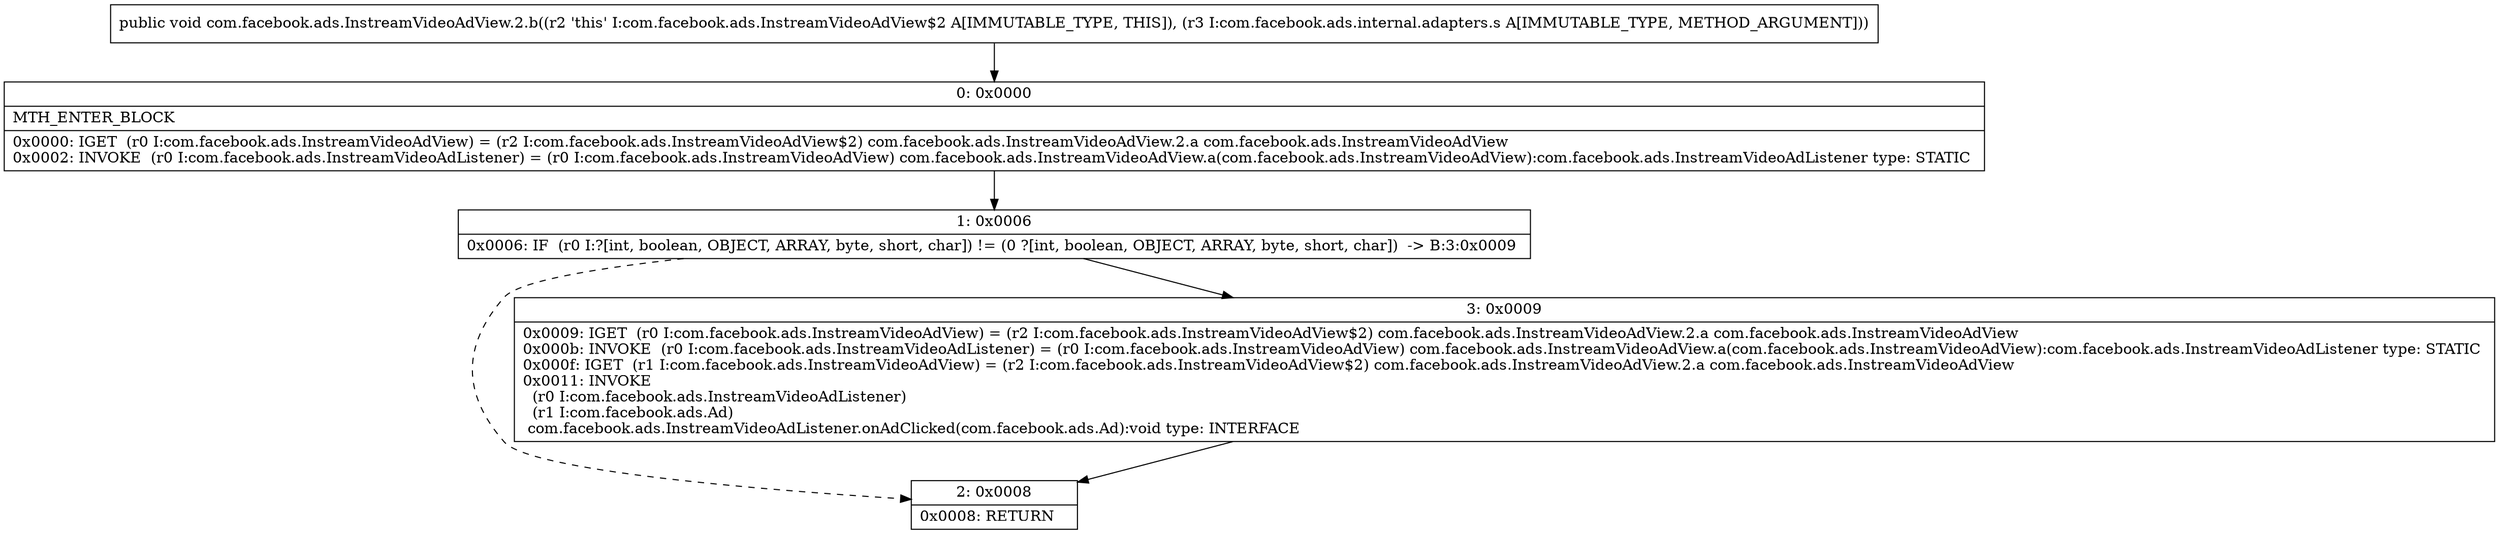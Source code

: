 digraph "CFG forcom.facebook.ads.InstreamVideoAdView.2.b(Lcom\/facebook\/ads\/internal\/adapters\/s;)V" {
Node_0 [shape=record,label="{0\:\ 0x0000|MTH_ENTER_BLOCK\l|0x0000: IGET  (r0 I:com.facebook.ads.InstreamVideoAdView) = (r2 I:com.facebook.ads.InstreamVideoAdView$2) com.facebook.ads.InstreamVideoAdView.2.a com.facebook.ads.InstreamVideoAdView \l0x0002: INVOKE  (r0 I:com.facebook.ads.InstreamVideoAdListener) = (r0 I:com.facebook.ads.InstreamVideoAdView) com.facebook.ads.InstreamVideoAdView.a(com.facebook.ads.InstreamVideoAdView):com.facebook.ads.InstreamVideoAdListener type: STATIC \l}"];
Node_1 [shape=record,label="{1\:\ 0x0006|0x0006: IF  (r0 I:?[int, boolean, OBJECT, ARRAY, byte, short, char]) != (0 ?[int, boolean, OBJECT, ARRAY, byte, short, char])  \-\> B:3:0x0009 \l}"];
Node_2 [shape=record,label="{2\:\ 0x0008|0x0008: RETURN   \l}"];
Node_3 [shape=record,label="{3\:\ 0x0009|0x0009: IGET  (r0 I:com.facebook.ads.InstreamVideoAdView) = (r2 I:com.facebook.ads.InstreamVideoAdView$2) com.facebook.ads.InstreamVideoAdView.2.a com.facebook.ads.InstreamVideoAdView \l0x000b: INVOKE  (r0 I:com.facebook.ads.InstreamVideoAdListener) = (r0 I:com.facebook.ads.InstreamVideoAdView) com.facebook.ads.InstreamVideoAdView.a(com.facebook.ads.InstreamVideoAdView):com.facebook.ads.InstreamVideoAdListener type: STATIC \l0x000f: IGET  (r1 I:com.facebook.ads.InstreamVideoAdView) = (r2 I:com.facebook.ads.InstreamVideoAdView$2) com.facebook.ads.InstreamVideoAdView.2.a com.facebook.ads.InstreamVideoAdView \l0x0011: INVOKE  \l  (r0 I:com.facebook.ads.InstreamVideoAdListener)\l  (r1 I:com.facebook.ads.Ad)\l com.facebook.ads.InstreamVideoAdListener.onAdClicked(com.facebook.ads.Ad):void type: INTERFACE \l}"];
MethodNode[shape=record,label="{public void com.facebook.ads.InstreamVideoAdView.2.b((r2 'this' I:com.facebook.ads.InstreamVideoAdView$2 A[IMMUTABLE_TYPE, THIS]), (r3 I:com.facebook.ads.internal.adapters.s A[IMMUTABLE_TYPE, METHOD_ARGUMENT])) }"];
MethodNode -> Node_0;
Node_0 -> Node_1;
Node_1 -> Node_2[style=dashed];
Node_1 -> Node_3;
Node_3 -> Node_2;
}

